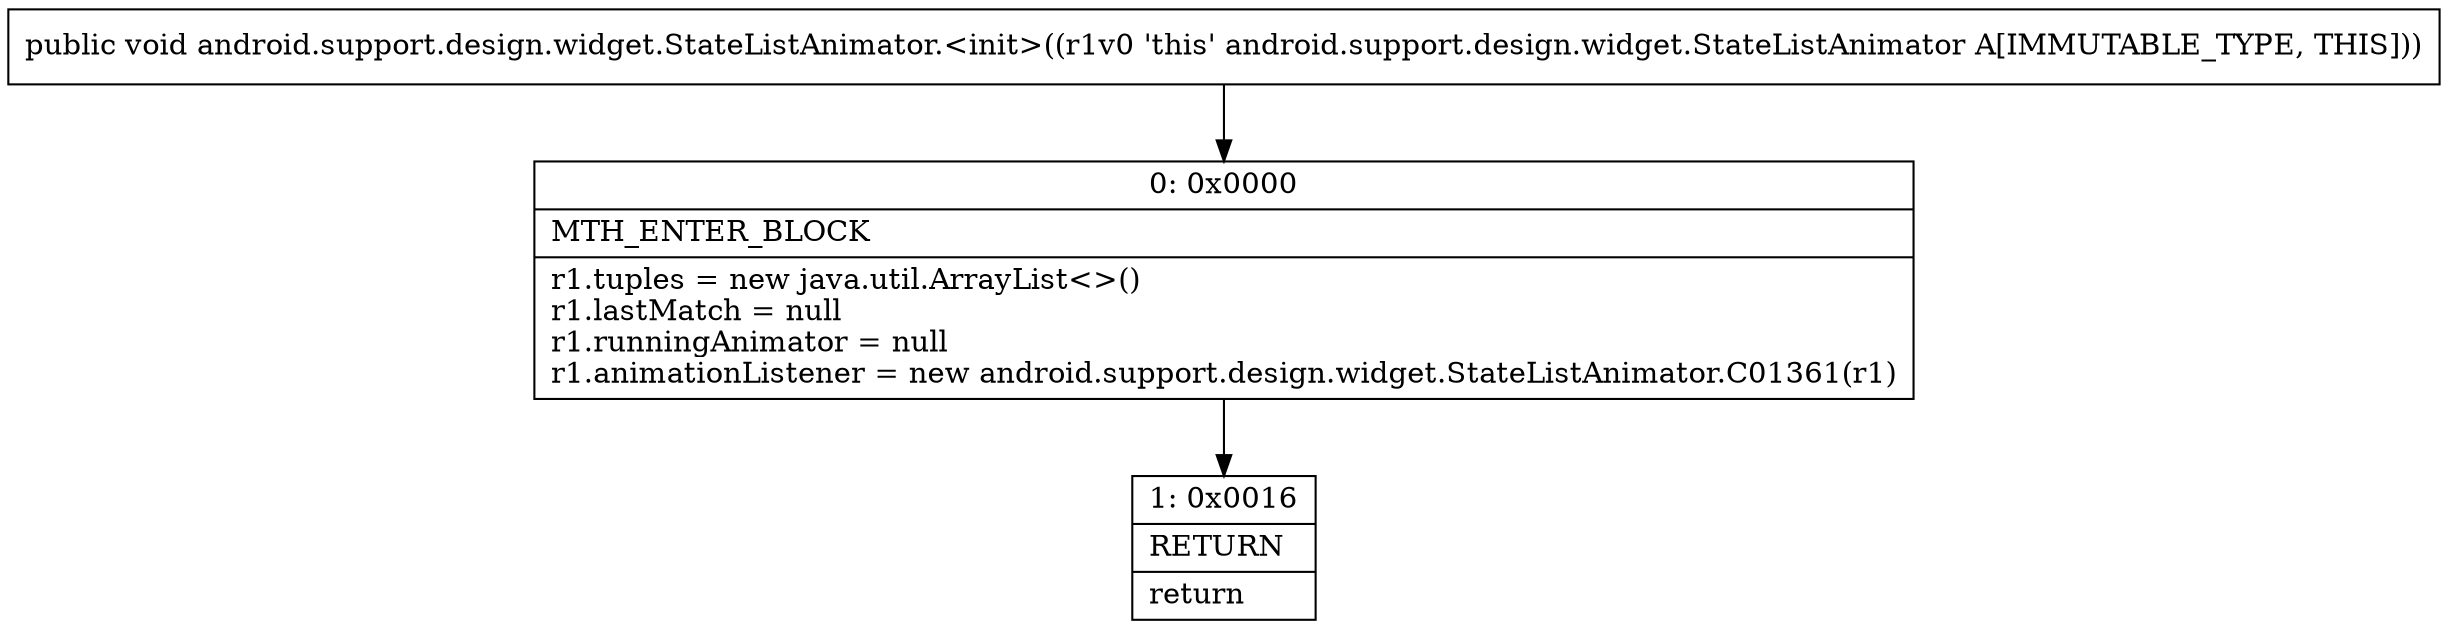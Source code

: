 digraph "CFG forandroid.support.design.widget.StateListAnimator.\<init\>()V" {
Node_0 [shape=record,label="{0\:\ 0x0000|MTH_ENTER_BLOCK\l|r1.tuples = new java.util.ArrayList\<\>()\lr1.lastMatch = null\lr1.runningAnimator = null\lr1.animationListener = new android.support.design.widget.StateListAnimator.C01361(r1)\l}"];
Node_1 [shape=record,label="{1\:\ 0x0016|RETURN\l|return\l}"];
MethodNode[shape=record,label="{public void android.support.design.widget.StateListAnimator.\<init\>((r1v0 'this' android.support.design.widget.StateListAnimator A[IMMUTABLE_TYPE, THIS])) }"];
MethodNode -> Node_0;
Node_0 -> Node_1;
}

